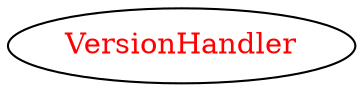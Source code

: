 digraph dependencyGraph {
 concentrate=true;
 ranksep="2.0";
 rankdir="LR"; 
 splines="ortho";
"VersionHandler" [fontcolor="red"];
}